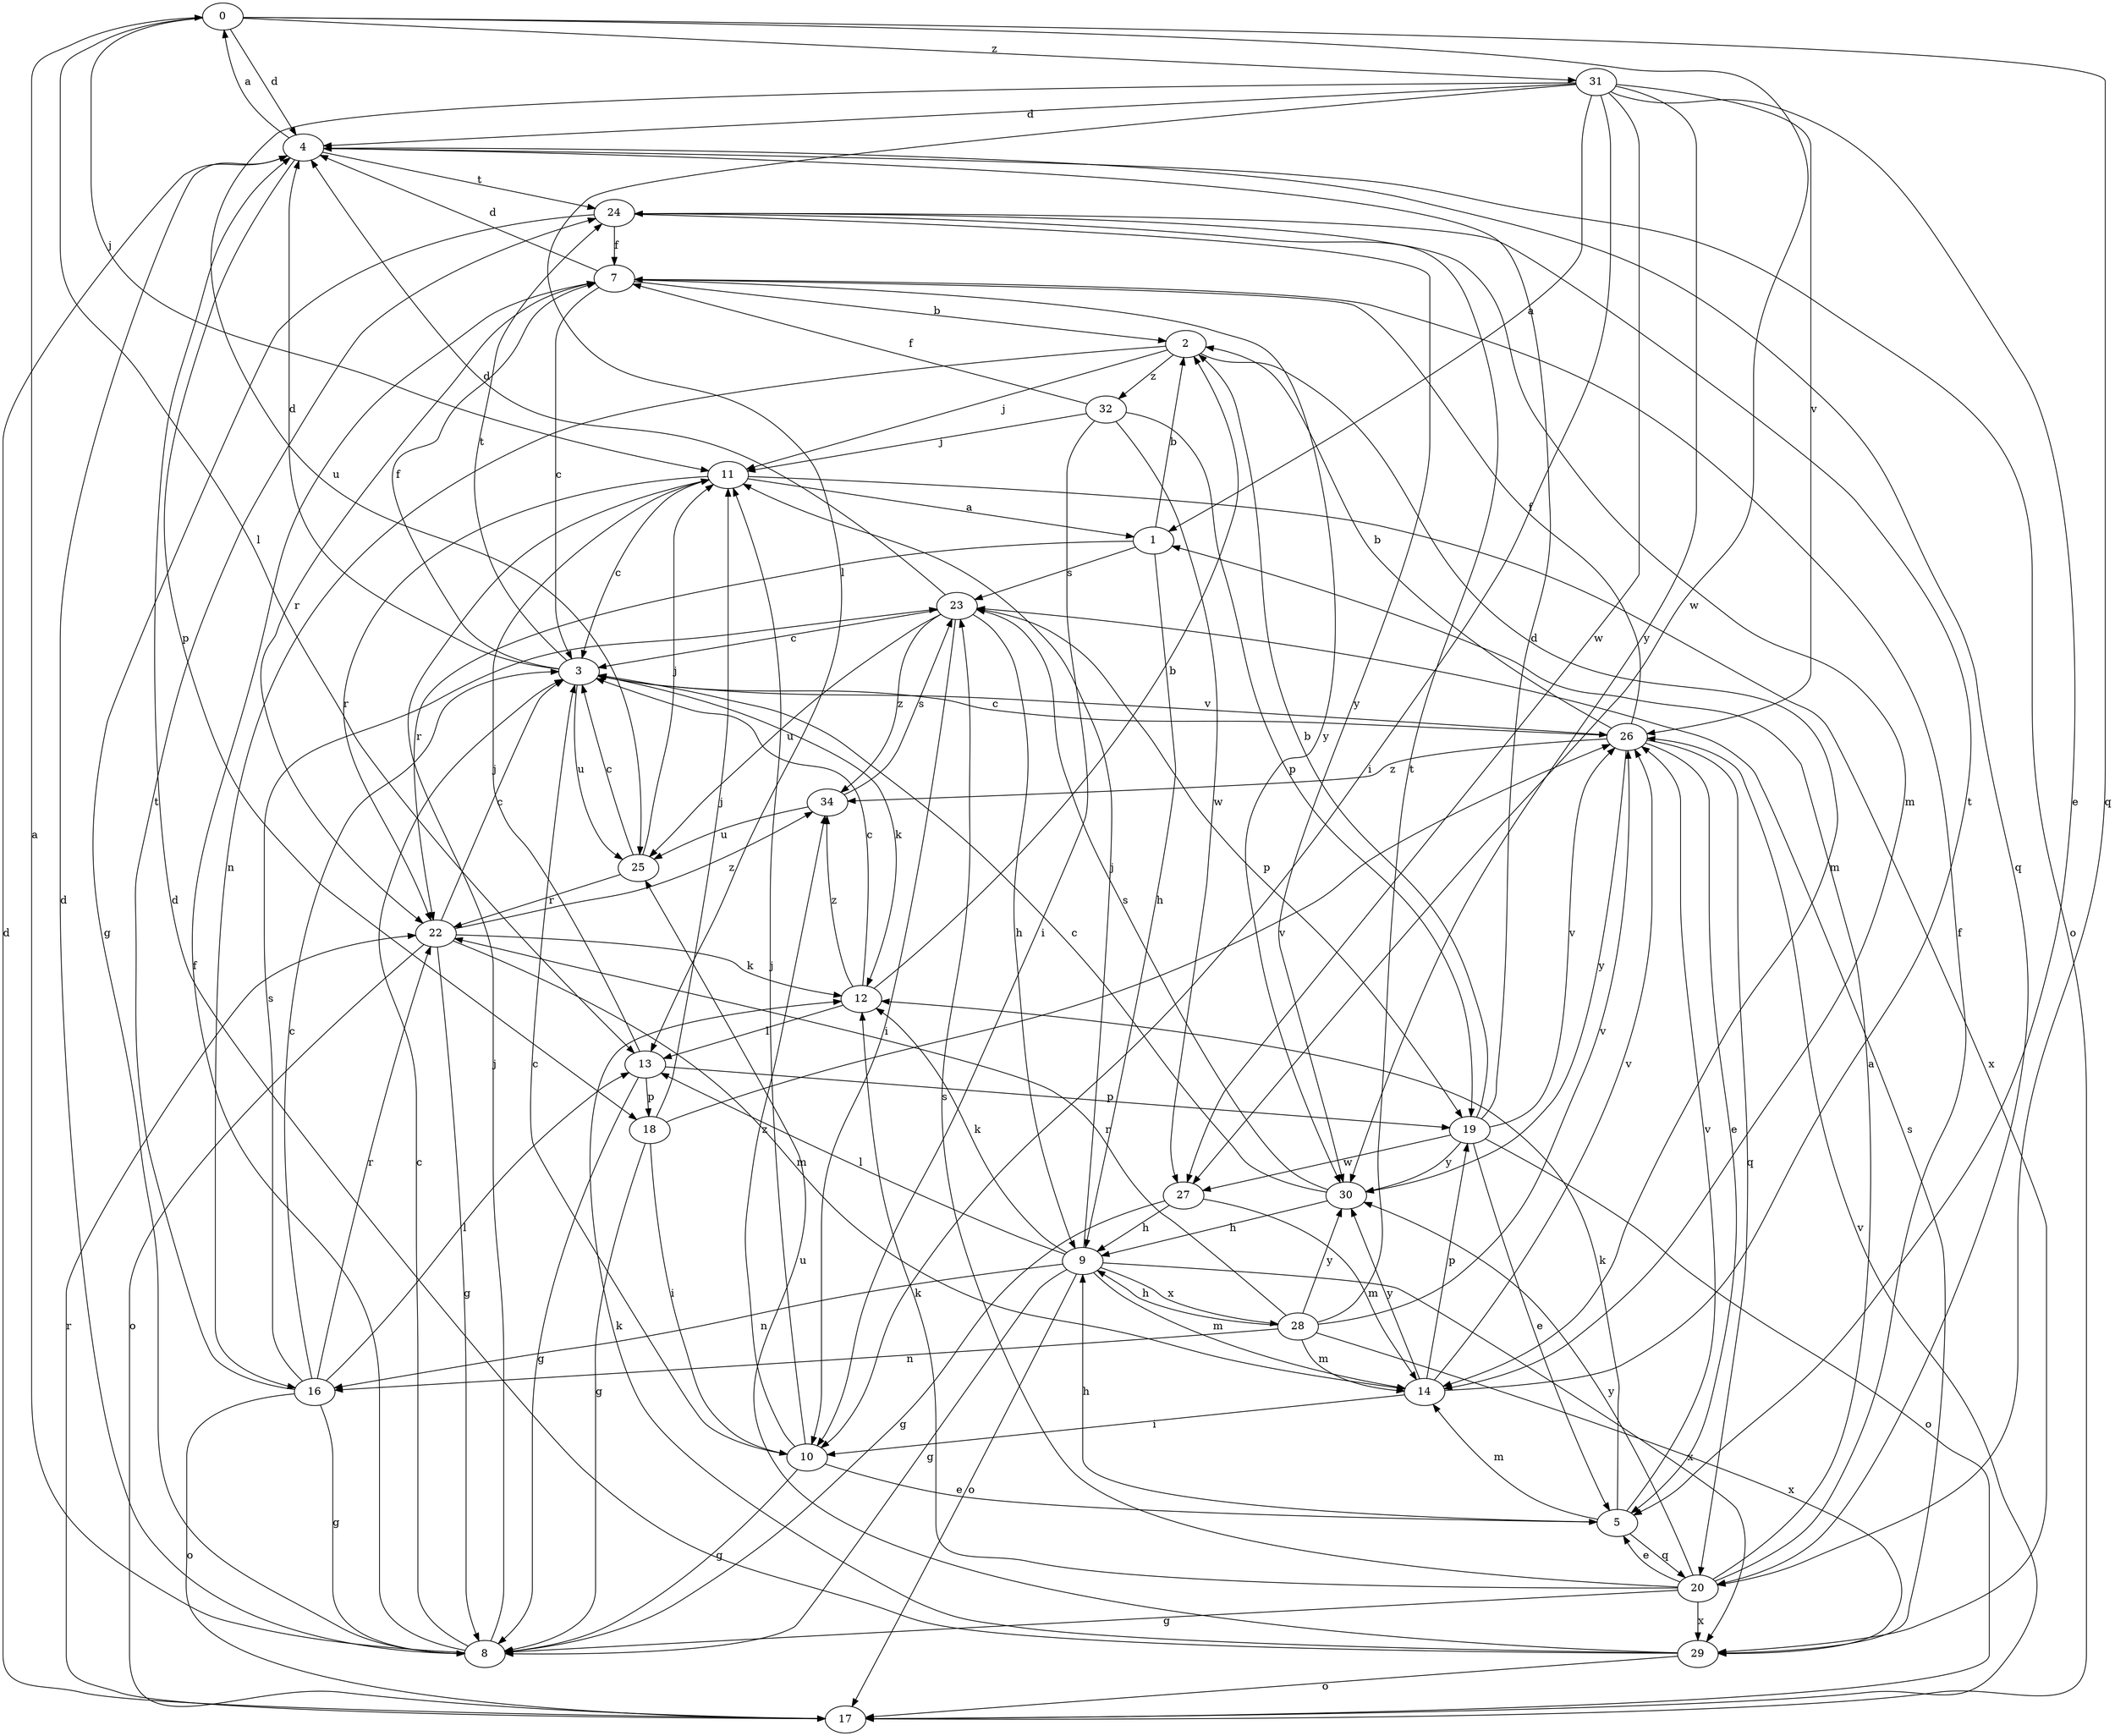 strict digraph  {
0;
1;
2;
3;
4;
5;
7;
8;
9;
10;
11;
12;
13;
14;
16;
17;
18;
19;
20;
22;
23;
24;
25;
26;
27;
28;
29;
30;
31;
32;
34;
0 -> 4  [label=d];
0 -> 11  [label=j];
0 -> 13  [label=l];
0 -> 20  [label=q];
0 -> 27  [label=w];
0 -> 31  [label=z];
1 -> 2  [label=b];
1 -> 9  [label=h];
1 -> 22  [label=r];
1 -> 23  [label=s];
2 -> 11  [label=j];
2 -> 14  [label=m];
2 -> 16  [label=n];
2 -> 32  [label=z];
3 -> 4  [label=d];
3 -> 7  [label=f];
3 -> 12  [label=k];
3 -> 24  [label=t];
3 -> 25  [label=u];
3 -> 26  [label=v];
4 -> 0  [label=a];
4 -> 17  [label=o];
4 -> 18  [label=p];
4 -> 20  [label=q];
4 -> 24  [label=t];
5 -> 9  [label=h];
5 -> 12  [label=k];
5 -> 14  [label=m];
5 -> 20  [label=q];
5 -> 26  [label=v];
7 -> 2  [label=b];
7 -> 3  [label=c];
7 -> 4  [label=d];
7 -> 22  [label=r];
7 -> 30  [label=y];
8 -> 0  [label=a];
8 -> 3  [label=c];
8 -> 4  [label=d];
8 -> 7  [label=f];
8 -> 11  [label=j];
9 -> 8  [label=g];
9 -> 11  [label=j];
9 -> 12  [label=k];
9 -> 13  [label=l];
9 -> 14  [label=m];
9 -> 16  [label=n];
9 -> 17  [label=o];
9 -> 28  [label=x];
9 -> 29  [label=x];
10 -> 3  [label=c];
10 -> 5  [label=e];
10 -> 8  [label=g];
10 -> 11  [label=j];
10 -> 34  [label=z];
11 -> 1  [label=a];
11 -> 3  [label=c];
11 -> 22  [label=r];
11 -> 29  [label=x];
12 -> 2  [label=b];
12 -> 3  [label=c];
12 -> 13  [label=l];
12 -> 34  [label=z];
13 -> 8  [label=g];
13 -> 11  [label=j];
13 -> 18  [label=p];
13 -> 19  [label=p];
14 -> 10  [label=i];
14 -> 19  [label=p];
14 -> 24  [label=t];
14 -> 26  [label=v];
14 -> 30  [label=y];
16 -> 3  [label=c];
16 -> 8  [label=g];
16 -> 13  [label=l];
16 -> 17  [label=o];
16 -> 22  [label=r];
16 -> 23  [label=s];
16 -> 24  [label=t];
17 -> 4  [label=d];
17 -> 22  [label=r];
17 -> 26  [label=v];
18 -> 8  [label=g];
18 -> 10  [label=i];
18 -> 11  [label=j];
18 -> 26  [label=v];
19 -> 2  [label=b];
19 -> 4  [label=d];
19 -> 5  [label=e];
19 -> 17  [label=o];
19 -> 26  [label=v];
19 -> 27  [label=w];
19 -> 30  [label=y];
20 -> 1  [label=a];
20 -> 5  [label=e];
20 -> 7  [label=f];
20 -> 8  [label=g];
20 -> 12  [label=k];
20 -> 23  [label=s];
20 -> 29  [label=x];
20 -> 30  [label=y];
22 -> 3  [label=c];
22 -> 8  [label=g];
22 -> 12  [label=k];
22 -> 14  [label=m];
22 -> 17  [label=o];
22 -> 34  [label=z];
23 -> 3  [label=c];
23 -> 4  [label=d];
23 -> 9  [label=h];
23 -> 10  [label=i];
23 -> 19  [label=p];
23 -> 25  [label=u];
23 -> 34  [label=z];
24 -> 7  [label=f];
24 -> 8  [label=g];
24 -> 14  [label=m];
24 -> 30  [label=y];
25 -> 3  [label=c];
25 -> 11  [label=j];
25 -> 22  [label=r];
26 -> 2  [label=b];
26 -> 3  [label=c];
26 -> 5  [label=e];
26 -> 7  [label=f];
26 -> 20  [label=q];
26 -> 30  [label=y];
26 -> 34  [label=z];
27 -> 8  [label=g];
27 -> 9  [label=h];
27 -> 14  [label=m];
28 -> 9  [label=h];
28 -> 14  [label=m];
28 -> 16  [label=n];
28 -> 22  [label=r];
28 -> 24  [label=t];
28 -> 26  [label=v];
28 -> 29  [label=x];
28 -> 30  [label=y];
29 -> 4  [label=d];
29 -> 12  [label=k];
29 -> 17  [label=o];
29 -> 23  [label=s];
29 -> 25  [label=u];
30 -> 3  [label=c];
30 -> 9  [label=h];
30 -> 23  [label=s];
31 -> 1  [label=a];
31 -> 4  [label=d];
31 -> 5  [label=e];
31 -> 10  [label=i];
31 -> 13  [label=l];
31 -> 25  [label=u];
31 -> 26  [label=v];
31 -> 27  [label=w];
31 -> 30  [label=y];
32 -> 7  [label=f];
32 -> 10  [label=i];
32 -> 11  [label=j];
32 -> 19  [label=p];
32 -> 27  [label=w];
34 -> 23  [label=s];
34 -> 25  [label=u];
}
